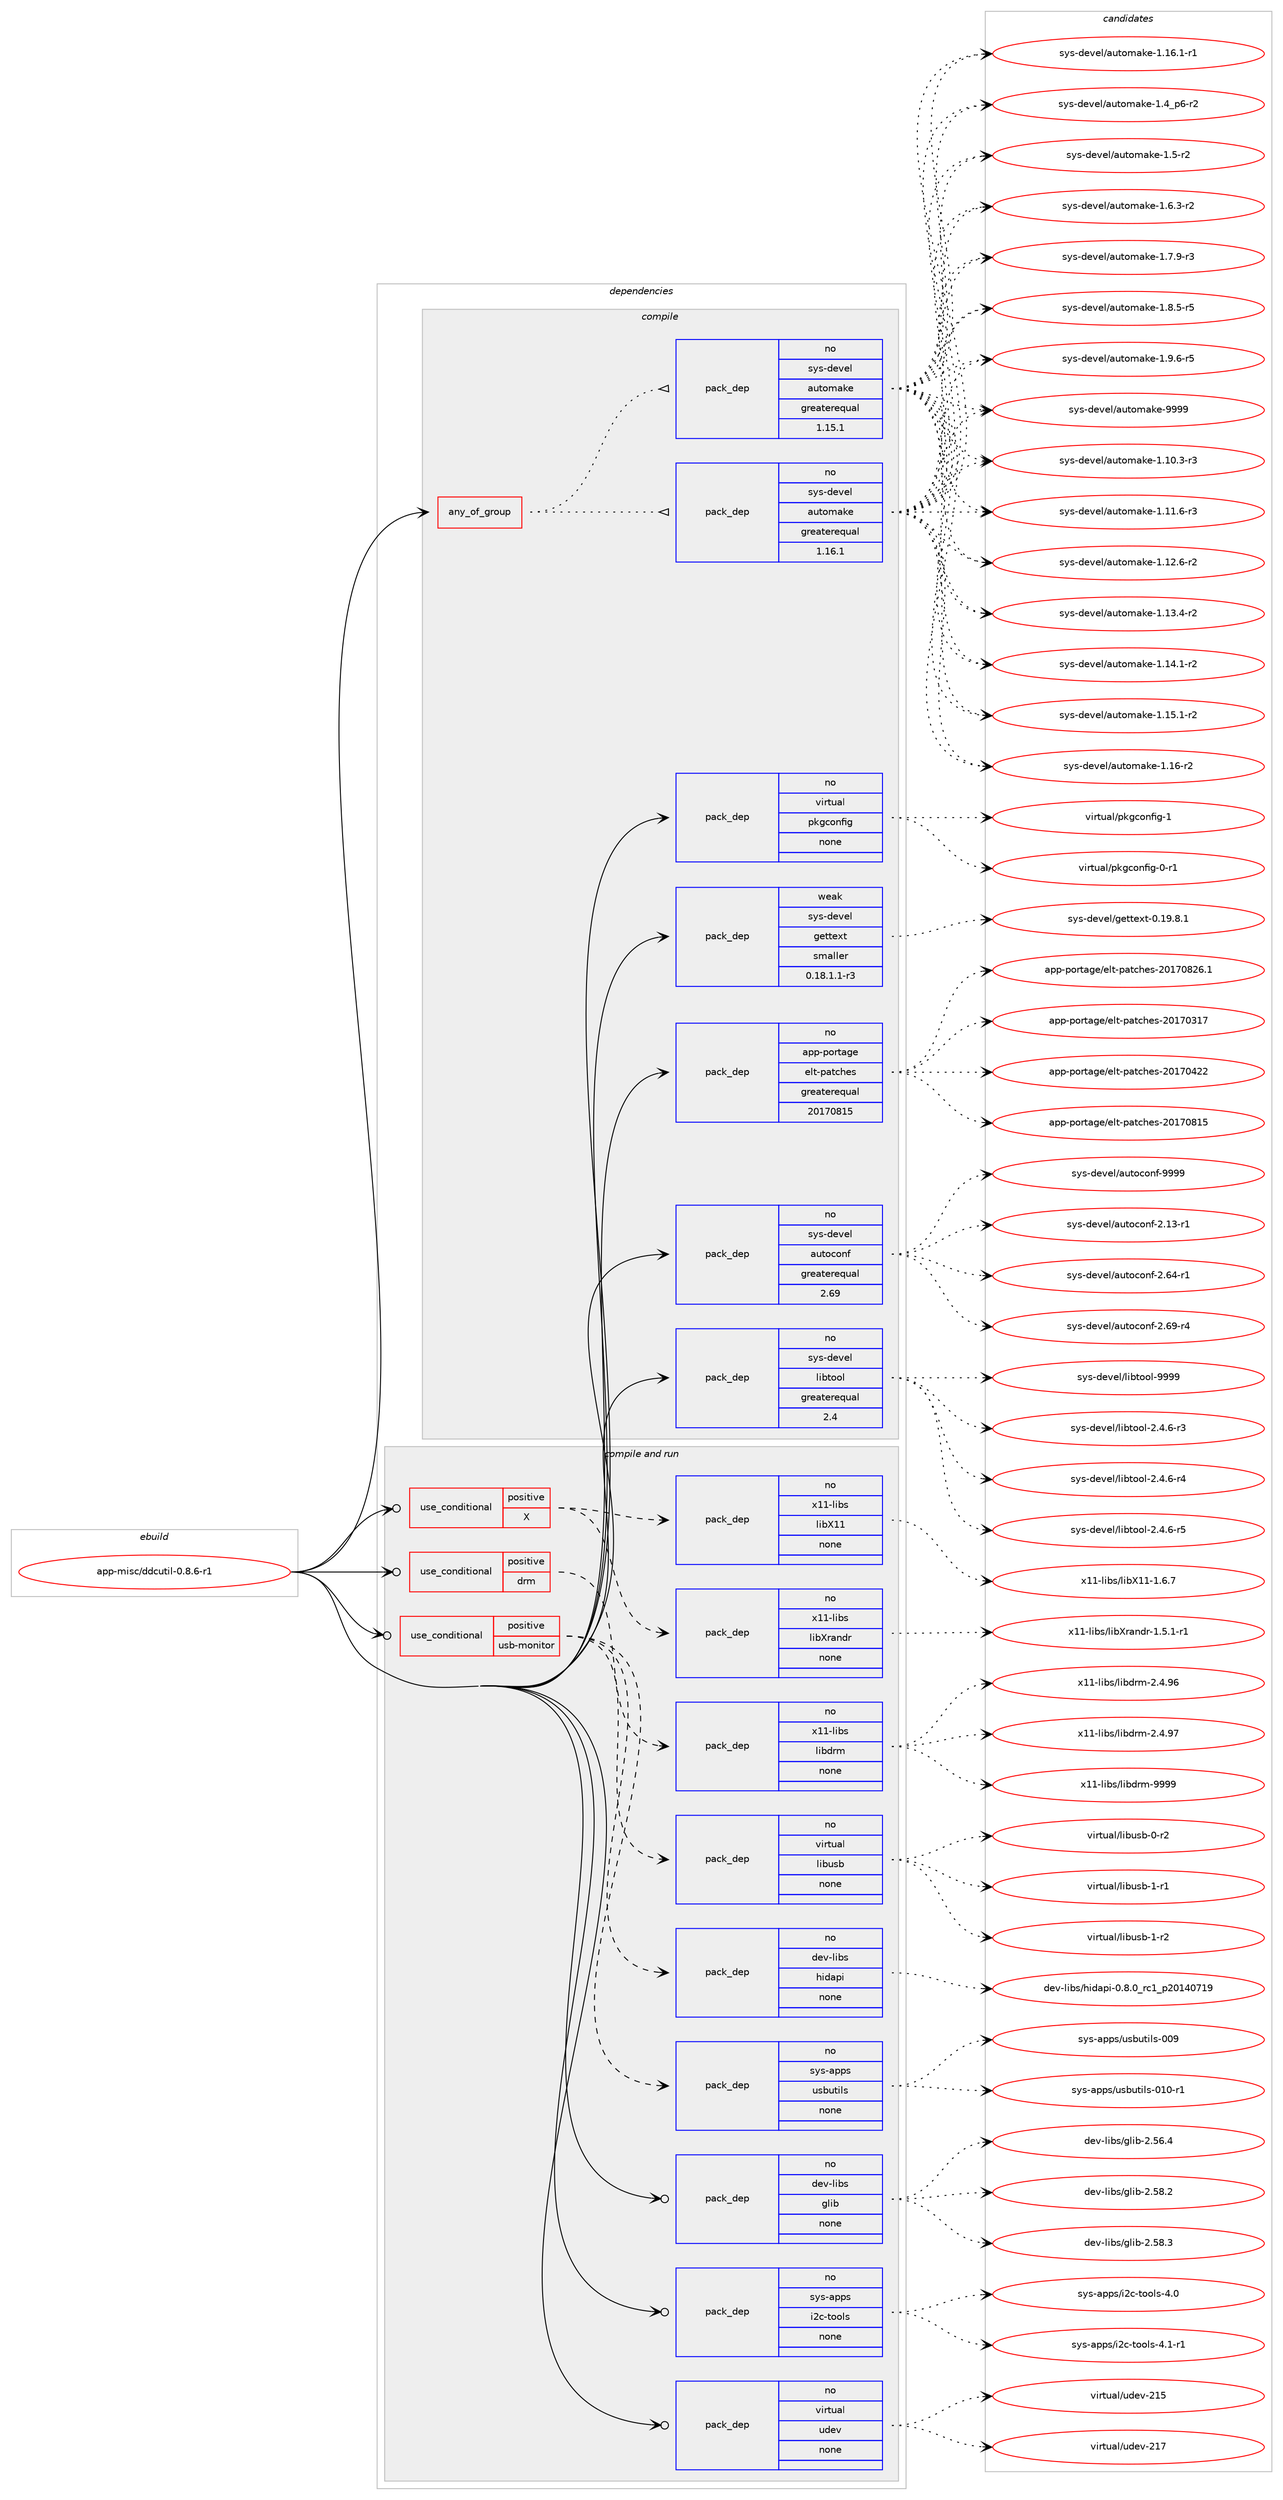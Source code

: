 digraph prolog {

# *************
# Graph options
# *************

newrank=true;
concentrate=true;
compound=true;
graph [rankdir=LR,fontname=Helvetica,fontsize=10,ranksep=1.5];#, ranksep=2.5, nodesep=0.2];
edge  [arrowhead=vee];
node  [fontname=Helvetica,fontsize=10];

# **********
# The ebuild
# **********

subgraph cluster_leftcol {
color=gray;
rank=same;
label=<<i>ebuild</i>>;
id [label="app-misc/ddcutil-0.8.6-r1", color=red, width=4, href="../app-misc/ddcutil-0.8.6-r1.svg"];
}

# ****************
# The dependencies
# ****************

subgraph cluster_midcol {
color=gray;
label=<<i>dependencies</i>>;
subgraph cluster_compile {
fillcolor="#eeeeee";
style=filled;
label=<<i>compile</i>>;
subgraph any19660 {
dependency1298396 [label=<<TABLE BORDER="0" CELLBORDER="1" CELLSPACING="0" CELLPADDING="4"><TR><TD CELLPADDING="10">any_of_group</TD></TR></TABLE>>, shape=none, color=red];subgraph pack925000 {
dependency1298397 [label=<<TABLE BORDER="0" CELLBORDER="1" CELLSPACING="0" CELLPADDING="4" WIDTH="220"><TR><TD ROWSPAN="6" CELLPADDING="30">pack_dep</TD></TR><TR><TD WIDTH="110">no</TD></TR><TR><TD>sys-devel</TD></TR><TR><TD>automake</TD></TR><TR><TD>greaterequal</TD></TR><TR><TD>1.16.1</TD></TR></TABLE>>, shape=none, color=blue];
}
dependency1298396:e -> dependency1298397:w [weight=20,style="dotted",arrowhead="oinv"];
subgraph pack925001 {
dependency1298398 [label=<<TABLE BORDER="0" CELLBORDER="1" CELLSPACING="0" CELLPADDING="4" WIDTH="220"><TR><TD ROWSPAN="6" CELLPADDING="30">pack_dep</TD></TR><TR><TD WIDTH="110">no</TD></TR><TR><TD>sys-devel</TD></TR><TR><TD>automake</TD></TR><TR><TD>greaterequal</TD></TR><TR><TD>1.15.1</TD></TR></TABLE>>, shape=none, color=blue];
}
dependency1298396:e -> dependency1298398:w [weight=20,style="dotted",arrowhead="oinv"];
}
id:e -> dependency1298396:w [weight=20,style="solid",arrowhead="vee"];
subgraph pack925002 {
dependency1298399 [label=<<TABLE BORDER="0" CELLBORDER="1" CELLSPACING="0" CELLPADDING="4" WIDTH="220"><TR><TD ROWSPAN="6" CELLPADDING="30">pack_dep</TD></TR><TR><TD WIDTH="110">no</TD></TR><TR><TD>app-portage</TD></TR><TR><TD>elt-patches</TD></TR><TR><TD>greaterequal</TD></TR><TR><TD>20170815</TD></TR></TABLE>>, shape=none, color=blue];
}
id:e -> dependency1298399:w [weight=20,style="solid",arrowhead="vee"];
subgraph pack925003 {
dependency1298400 [label=<<TABLE BORDER="0" CELLBORDER="1" CELLSPACING="0" CELLPADDING="4" WIDTH="220"><TR><TD ROWSPAN="6" CELLPADDING="30">pack_dep</TD></TR><TR><TD WIDTH="110">no</TD></TR><TR><TD>sys-devel</TD></TR><TR><TD>autoconf</TD></TR><TR><TD>greaterequal</TD></TR><TR><TD>2.69</TD></TR></TABLE>>, shape=none, color=blue];
}
id:e -> dependency1298400:w [weight=20,style="solid",arrowhead="vee"];
subgraph pack925004 {
dependency1298401 [label=<<TABLE BORDER="0" CELLBORDER="1" CELLSPACING="0" CELLPADDING="4" WIDTH="220"><TR><TD ROWSPAN="6" CELLPADDING="30">pack_dep</TD></TR><TR><TD WIDTH="110">no</TD></TR><TR><TD>sys-devel</TD></TR><TR><TD>libtool</TD></TR><TR><TD>greaterequal</TD></TR><TR><TD>2.4</TD></TR></TABLE>>, shape=none, color=blue];
}
id:e -> dependency1298401:w [weight=20,style="solid",arrowhead="vee"];
subgraph pack925005 {
dependency1298402 [label=<<TABLE BORDER="0" CELLBORDER="1" CELLSPACING="0" CELLPADDING="4" WIDTH="220"><TR><TD ROWSPAN="6" CELLPADDING="30">pack_dep</TD></TR><TR><TD WIDTH="110">no</TD></TR><TR><TD>virtual</TD></TR><TR><TD>pkgconfig</TD></TR><TR><TD>none</TD></TR><TR><TD></TD></TR></TABLE>>, shape=none, color=blue];
}
id:e -> dependency1298402:w [weight=20,style="solid",arrowhead="vee"];
subgraph pack925006 {
dependency1298403 [label=<<TABLE BORDER="0" CELLBORDER="1" CELLSPACING="0" CELLPADDING="4" WIDTH="220"><TR><TD ROWSPAN="6" CELLPADDING="30">pack_dep</TD></TR><TR><TD WIDTH="110">weak</TD></TR><TR><TD>sys-devel</TD></TR><TR><TD>gettext</TD></TR><TR><TD>smaller</TD></TR><TR><TD>0.18.1.1-r3</TD></TR></TABLE>>, shape=none, color=blue];
}
id:e -> dependency1298403:w [weight=20,style="solid",arrowhead="vee"];
}
subgraph cluster_compileandrun {
fillcolor="#eeeeee";
style=filled;
label=<<i>compile and run</i>>;
subgraph cond353194 {
dependency1298404 [label=<<TABLE BORDER="0" CELLBORDER="1" CELLSPACING="0" CELLPADDING="4"><TR><TD ROWSPAN="3" CELLPADDING="10">use_conditional</TD></TR><TR><TD>positive</TD></TR><TR><TD>X</TD></TR></TABLE>>, shape=none, color=red];
subgraph pack925007 {
dependency1298405 [label=<<TABLE BORDER="0" CELLBORDER="1" CELLSPACING="0" CELLPADDING="4" WIDTH="220"><TR><TD ROWSPAN="6" CELLPADDING="30">pack_dep</TD></TR><TR><TD WIDTH="110">no</TD></TR><TR><TD>x11-libs</TD></TR><TR><TD>libXrandr</TD></TR><TR><TD>none</TD></TR><TR><TD></TD></TR></TABLE>>, shape=none, color=blue];
}
dependency1298404:e -> dependency1298405:w [weight=20,style="dashed",arrowhead="vee"];
subgraph pack925008 {
dependency1298406 [label=<<TABLE BORDER="0" CELLBORDER="1" CELLSPACING="0" CELLPADDING="4" WIDTH="220"><TR><TD ROWSPAN="6" CELLPADDING="30">pack_dep</TD></TR><TR><TD WIDTH="110">no</TD></TR><TR><TD>x11-libs</TD></TR><TR><TD>libX11</TD></TR><TR><TD>none</TD></TR><TR><TD></TD></TR></TABLE>>, shape=none, color=blue];
}
dependency1298404:e -> dependency1298406:w [weight=20,style="dashed",arrowhead="vee"];
}
id:e -> dependency1298404:w [weight=20,style="solid",arrowhead="odotvee"];
subgraph cond353195 {
dependency1298407 [label=<<TABLE BORDER="0" CELLBORDER="1" CELLSPACING="0" CELLPADDING="4"><TR><TD ROWSPAN="3" CELLPADDING="10">use_conditional</TD></TR><TR><TD>positive</TD></TR><TR><TD>drm</TD></TR></TABLE>>, shape=none, color=red];
subgraph pack925009 {
dependency1298408 [label=<<TABLE BORDER="0" CELLBORDER="1" CELLSPACING="0" CELLPADDING="4" WIDTH="220"><TR><TD ROWSPAN="6" CELLPADDING="30">pack_dep</TD></TR><TR><TD WIDTH="110">no</TD></TR><TR><TD>x11-libs</TD></TR><TR><TD>libdrm</TD></TR><TR><TD>none</TD></TR><TR><TD></TD></TR></TABLE>>, shape=none, color=blue];
}
dependency1298407:e -> dependency1298408:w [weight=20,style="dashed",arrowhead="vee"];
}
id:e -> dependency1298407:w [weight=20,style="solid",arrowhead="odotvee"];
subgraph cond353196 {
dependency1298409 [label=<<TABLE BORDER="0" CELLBORDER="1" CELLSPACING="0" CELLPADDING="4"><TR><TD ROWSPAN="3" CELLPADDING="10">use_conditional</TD></TR><TR><TD>positive</TD></TR><TR><TD>usb-monitor</TD></TR></TABLE>>, shape=none, color=red];
subgraph pack925010 {
dependency1298410 [label=<<TABLE BORDER="0" CELLBORDER="1" CELLSPACING="0" CELLPADDING="4" WIDTH="220"><TR><TD ROWSPAN="6" CELLPADDING="30">pack_dep</TD></TR><TR><TD WIDTH="110">no</TD></TR><TR><TD>dev-libs</TD></TR><TR><TD>hidapi</TD></TR><TR><TD>none</TD></TR><TR><TD></TD></TR></TABLE>>, shape=none, color=blue];
}
dependency1298409:e -> dependency1298410:w [weight=20,style="dashed",arrowhead="vee"];
subgraph pack925011 {
dependency1298411 [label=<<TABLE BORDER="0" CELLBORDER="1" CELLSPACING="0" CELLPADDING="4" WIDTH="220"><TR><TD ROWSPAN="6" CELLPADDING="30">pack_dep</TD></TR><TR><TD WIDTH="110">no</TD></TR><TR><TD>virtual</TD></TR><TR><TD>libusb</TD></TR><TR><TD>none</TD></TR><TR><TD></TD></TR></TABLE>>, shape=none, color=blue];
}
dependency1298409:e -> dependency1298411:w [weight=20,style="dashed",arrowhead="vee"];
subgraph pack925012 {
dependency1298412 [label=<<TABLE BORDER="0" CELLBORDER="1" CELLSPACING="0" CELLPADDING="4" WIDTH="220"><TR><TD ROWSPAN="6" CELLPADDING="30">pack_dep</TD></TR><TR><TD WIDTH="110">no</TD></TR><TR><TD>sys-apps</TD></TR><TR><TD>usbutils</TD></TR><TR><TD>none</TD></TR><TR><TD></TD></TR></TABLE>>, shape=none, color=blue];
}
dependency1298409:e -> dependency1298412:w [weight=20,style="dashed",arrowhead="vee"];
}
id:e -> dependency1298409:w [weight=20,style="solid",arrowhead="odotvee"];
subgraph pack925013 {
dependency1298413 [label=<<TABLE BORDER="0" CELLBORDER="1" CELLSPACING="0" CELLPADDING="4" WIDTH="220"><TR><TD ROWSPAN="6" CELLPADDING="30">pack_dep</TD></TR><TR><TD WIDTH="110">no</TD></TR><TR><TD>dev-libs</TD></TR><TR><TD>glib</TD></TR><TR><TD>none</TD></TR><TR><TD></TD></TR></TABLE>>, shape=none, color=blue];
}
id:e -> dependency1298413:w [weight=20,style="solid",arrowhead="odotvee"];
subgraph pack925014 {
dependency1298414 [label=<<TABLE BORDER="0" CELLBORDER="1" CELLSPACING="0" CELLPADDING="4" WIDTH="220"><TR><TD ROWSPAN="6" CELLPADDING="30">pack_dep</TD></TR><TR><TD WIDTH="110">no</TD></TR><TR><TD>sys-apps</TD></TR><TR><TD>i2c-tools</TD></TR><TR><TD>none</TD></TR><TR><TD></TD></TR></TABLE>>, shape=none, color=blue];
}
id:e -> dependency1298414:w [weight=20,style="solid",arrowhead="odotvee"];
subgraph pack925015 {
dependency1298415 [label=<<TABLE BORDER="0" CELLBORDER="1" CELLSPACING="0" CELLPADDING="4" WIDTH="220"><TR><TD ROWSPAN="6" CELLPADDING="30">pack_dep</TD></TR><TR><TD WIDTH="110">no</TD></TR><TR><TD>virtual</TD></TR><TR><TD>udev</TD></TR><TR><TD>none</TD></TR><TR><TD></TD></TR></TABLE>>, shape=none, color=blue];
}
id:e -> dependency1298415:w [weight=20,style="solid",arrowhead="odotvee"];
}
subgraph cluster_run {
fillcolor="#eeeeee";
style=filled;
label=<<i>run</i>>;
}
}

# **************
# The candidates
# **************

subgraph cluster_choices {
rank=same;
color=gray;
label=<<i>candidates</i>>;

subgraph choice925000 {
color=black;
nodesep=1;
choice11512111545100101118101108479711711611110997107101454946494846514511451 [label="sys-devel/automake-1.10.3-r3", color=red, width=4,href="../sys-devel/automake-1.10.3-r3.svg"];
choice11512111545100101118101108479711711611110997107101454946494946544511451 [label="sys-devel/automake-1.11.6-r3", color=red, width=4,href="../sys-devel/automake-1.11.6-r3.svg"];
choice11512111545100101118101108479711711611110997107101454946495046544511450 [label="sys-devel/automake-1.12.6-r2", color=red, width=4,href="../sys-devel/automake-1.12.6-r2.svg"];
choice11512111545100101118101108479711711611110997107101454946495146524511450 [label="sys-devel/automake-1.13.4-r2", color=red, width=4,href="../sys-devel/automake-1.13.4-r2.svg"];
choice11512111545100101118101108479711711611110997107101454946495246494511450 [label="sys-devel/automake-1.14.1-r2", color=red, width=4,href="../sys-devel/automake-1.14.1-r2.svg"];
choice11512111545100101118101108479711711611110997107101454946495346494511450 [label="sys-devel/automake-1.15.1-r2", color=red, width=4,href="../sys-devel/automake-1.15.1-r2.svg"];
choice1151211154510010111810110847971171161111099710710145494649544511450 [label="sys-devel/automake-1.16-r2", color=red, width=4,href="../sys-devel/automake-1.16-r2.svg"];
choice11512111545100101118101108479711711611110997107101454946495446494511449 [label="sys-devel/automake-1.16.1-r1", color=red, width=4,href="../sys-devel/automake-1.16.1-r1.svg"];
choice115121115451001011181011084797117116111109971071014549465295112544511450 [label="sys-devel/automake-1.4_p6-r2", color=red, width=4,href="../sys-devel/automake-1.4_p6-r2.svg"];
choice11512111545100101118101108479711711611110997107101454946534511450 [label="sys-devel/automake-1.5-r2", color=red, width=4,href="../sys-devel/automake-1.5-r2.svg"];
choice115121115451001011181011084797117116111109971071014549465446514511450 [label="sys-devel/automake-1.6.3-r2", color=red, width=4,href="../sys-devel/automake-1.6.3-r2.svg"];
choice115121115451001011181011084797117116111109971071014549465546574511451 [label="sys-devel/automake-1.7.9-r3", color=red, width=4,href="../sys-devel/automake-1.7.9-r3.svg"];
choice115121115451001011181011084797117116111109971071014549465646534511453 [label="sys-devel/automake-1.8.5-r5", color=red, width=4,href="../sys-devel/automake-1.8.5-r5.svg"];
choice115121115451001011181011084797117116111109971071014549465746544511453 [label="sys-devel/automake-1.9.6-r5", color=red, width=4,href="../sys-devel/automake-1.9.6-r5.svg"];
choice115121115451001011181011084797117116111109971071014557575757 [label="sys-devel/automake-9999", color=red, width=4,href="../sys-devel/automake-9999.svg"];
dependency1298397:e -> choice11512111545100101118101108479711711611110997107101454946494846514511451:w [style=dotted,weight="100"];
dependency1298397:e -> choice11512111545100101118101108479711711611110997107101454946494946544511451:w [style=dotted,weight="100"];
dependency1298397:e -> choice11512111545100101118101108479711711611110997107101454946495046544511450:w [style=dotted,weight="100"];
dependency1298397:e -> choice11512111545100101118101108479711711611110997107101454946495146524511450:w [style=dotted,weight="100"];
dependency1298397:e -> choice11512111545100101118101108479711711611110997107101454946495246494511450:w [style=dotted,weight="100"];
dependency1298397:e -> choice11512111545100101118101108479711711611110997107101454946495346494511450:w [style=dotted,weight="100"];
dependency1298397:e -> choice1151211154510010111810110847971171161111099710710145494649544511450:w [style=dotted,weight="100"];
dependency1298397:e -> choice11512111545100101118101108479711711611110997107101454946495446494511449:w [style=dotted,weight="100"];
dependency1298397:e -> choice115121115451001011181011084797117116111109971071014549465295112544511450:w [style=dotted,weight="100"];
dependency1298397:e -> choice11512111545100101118101108479711711611110997107101454946534511450:w [style=dotted,weight="100"];
dependency1298397:e -> choice115121115451001011181011084797117116111109971071014549465446514511450:w [style=dotted,weight="100"];
dependency1298397:e -> choice115121115451001011181011084797117116111109971071014549465546574511451:w [style=dotted,weight="100"];
dependency1298397:e -> choice115121115451001011181011084797117116111109971071014549465646534511453:w [style=dotted,weight="100"];
dependency1298397:e -> choice115121115451001011181011084797117116111109971071014549465746544511453:w [style=dotted,weight="100"];
dependency1298397:e -> choice115121115451001011181011084797117116111109971071014557575757:w [style=dotted,weight="100"];
}
subgraph choice925001 {
color=black;
nodesep=1;
choice11512111545100101118101108479711711611110997107101454946494846514511451 [label="sys-devel/automake-1.10.3-r3", color=red, width=4,href="../sys-devel/automake-1.10.3-r3.svg"];
choice11512111545100101118101108479711711611110997107101454946494946544511451 [label="sys-devel/automake-1.11.6-r3", color=red, width=4,href="../sys-devel/automake-1.11.6-r3.svg"];
choice11512111545100101118101108479711711611110997107101454946495046544511450 [label="sys-devel/automake-1.12.6-r2", color=red, width=4,href="../sys-devel/automake-1.12.6-r2.svg"];
choice11512111545100101118101108479711711611110997107101454946495146524511450 [label="sys-devel/automake-1.13.4-r2", color=red, width=4,href="../sys-devel/automake-1.13.4-r2.svg"];
choice11512111545100101118101108479711711611110997107101454946495246494511450 [label="sys-devel/automake-1.14.1-r2", color=red, width=4,href="../sys-devel/automake-1.14.1-r2.svg"];
choice11512111545100101118101108479711711611110997107101454946495346494511450 [label="sys-devel/automake-1.15.1-r2", color=red, width=4,href="../sys-devel/automake-1.15.1-r2.svg"];
choice1151211154510010111810110847971171161111099710710145494649544511450 [label="sys-devel/automake-1.16-r2", color=red, width=4,href="../sys-devel/automake-1.16-r2.svg"];
choice11512111545100101118101108479711711611110997107101454946495446494511449 [label="sys-devel/automake-1.16.1-r1", color=red, width=4,href="../sys-devel/automake-1.16.1-r1.svg"];
choice115121115451001011181011084797117116111109971071014549465295112544511450 [label="sys-devel/automake-1.4_p6-r2", color=red, width=4,href="../sys-devel/automake-1.4_p6-r2.svg"];
choice11512111545100101118101108479711711611110997107101454946534511450 [label="sys-devel/automake-1.5-r2", color=red, width=4,href="../sys-devel/automake-1.5-r2.svg"];
choice115121115451001011181011084797117116111109971071014549465446514511450 [label="sys-devel/automake-1.6.3-r2", color=red, width=4,href="../sys-devel/automake-1.6.3-r2.svg"];
choice115121115451001011181011084797117116111109971071014549465546574511451 [label="sys-devel/automake-1.7.9-r3", color=red, width=4,href="../sys-devel/automake-1.7.9-r3.svg"];
choice115121115451001011181011084797117116111109971071014549465646534511453 [label="sys-devel/automake-1.8.5-r5", color=red, width=4,href="../sys-devel/automake-1.8.5-r5.svg"];
choice115121115451001011181011084797117116111109971071014549465746544511453 [label="sys-devel/automake-1.9.6-r5", color=red, width=4,href="../sys-devel/automake-1.9.6-r5.svg"];
choice115121115451001011181011084797117116111109971071014557575757 [label="sys-devel/automake-9999", color=red, width=4,href="../sys-devel/automake-9999.svg"];
dependency1298398:e -> choice11512111545100101118101108479711711611110997107101454946494846514511451:w [style=dotted,weight="100"];
dependency1298398:e -> choice11512111545100101118101108479711711611110997107101454946494946544511451:w [style=dotted,weight="100"];
dependency1298398:e -> choice11512111545100101118101108479711711611110997107101454946495046544511450:w [style=dotted,weight="100"];
dependency1298398:e -> choice11512111545100101118101108479711711611110997107101454946495146524511450:w [style=dotted,weight="100"];
dependency1298398:e -> choice11512111545100101118101108479711711611110997107101454946495246494511450:w [style=dotted,weight="100"];
dependency1298398:e -> choice11512111545100101118101108479711711611110997107101454946495346494511450:w [style=dotted,weight="100"];
dependency1298398:e -> choice1151211154510010111810110847971171161111099710710145494649544511450:w [style=dotted,weight="100"];
dependency1298398:e -> choice11512111545100101118101108479711711611110997107101454946495446494511449:w [style=dotted,weight="100"];
dependency1298398:e -> choice115121115451001011181011084797117116111109971071014549465295112544511450:w [style=dotted,weight="100"];
dependency1298398:e -> choice11512111545100101118101108479711711611110997107101454946534511450:w [style=dotted,weight="100"];
dependency1298398:e -> choice115121115451001011181011084797117116111109971071014549465446514511450:w [style=dotted,weight="100"];
dependency1298398:e -> choice115121115451001011181011084797117116111109971071014549465546574511451:w [style=dotted,weight="100"];
dependency1298398:e -> choice115121115451001011181011084797117116111109971071014549465646534511453:w [style=dotted,weight="100"];
dependency1298398:e -> choice115121115451001011181011084797117116111109971071014549465746544511453:w [style=dotted,weight="100"];
dependency1298398:e -> choice115121115451001011181011084797117116111109971071014557575757:w [style=dotted,weight="100"];
}
subgraph choice925002 {
color=black;
nodesep=1;
choice97112112451121111141169710310147101108116451129711699104101115455048495548514955 [label="app-portage/elt-patches-20170317", color=red, width=4,href="../app-portage/elt-patches-20170317.svg"];
choice97112112451121111141169710310147101108116451129711699104101115455048495548525050 [label="app-portage/elt-patches-20170422", color=red, width=4,href="../app-portage/elt-patches-20170422.svg"];
choice97112112451121111141169710310147101108116451129711699104101115455048495548564953 [label="app-portage/elt-patches-20170815", color=red, width=4,href="../app-portage/elt-patches-20170815.svg"];
choice971121124511211111411697103101471011081164511297116991041011154550484955485650544649 [label="app-portage/elt-patches-20170826.1", color=red, width=4,href="../app-portage/elt-patches-20170826.1.svg"];
dependency1298399:e -> choice97112112451121111141169710310147101108116451129711699104101115455048495548514955:w [style=dotted,weight="100"];
dependency1298399:e -> choice97112112451121111141169710310147101108116451129711699104101115455048495548525050:w [style=dotted,weight="100"];
dependency1298399:e -> choice97112112451121111141169710310147101108116451129711699104101115455048495548564953:w [style=dotted,weight="100"];
dependency1298399:e -> choice971121124511211111411697103101471011081164511297116991041011154550484955485650544649:w [style=dotted,weight="100"];
}
subgraph choice925003 {
color=black;
nodesep=1;
choice1151211154510010111810110847971171161119911111010245504649514511449 [label="sys-devel/autoconf-2.13-r1", color=red, width=4,href="../sys-devel/autoconf-2.13-r1.svg"];
choice1151211154510010111810110847971171161119911111010245504654524511449 [label="sys-devel/autoconf-2.64-r1", color=red, width=4,href="../sys-devel/autoconf-2.64-r1.svg"];
choice1151211154510010111810110847971171161119911111010245504654574511452 [label="sys-devel/autoconf-2.69-r4", color=red, width=4,href="../sys-devel/autoconf-2.69-r4.svg"];
choice115121115451001011181011084797117116111991111101024557575757 [label="sys-devel/autoconf-9999", color=red, width=4,href="../sys-devel/autoconf-9999.svg"];
dependency1298400:e -> choice1151211154510010111810110847971171161119911111010245504649514511449:w [style=dotted,weight="100"];
dependency1298400:e -> choice1151211154510010111810110847971171161119911111010245504654524511449:w [style=dotted,weight="100"];
dependency1298400:e -> choice1151211154510010111810110847971171161119911111010245504654574511452:w [style=dotted,weight="100"];
dependency1298400:e -> choice115121115451001011181011084797117116111991111101024557575757:w [style=dotted,weight="100"];
}
subgraph choice925004 {
color=black;
nodesep=1;
choice1151211154510010111810110847108105981161111111084550465246544511451 [label="sys-devel/libtool-2.4.6-r3", color=red, width=4,href="../sys-devel/libtool-2.4.6-r3.svg"];
choice1151211154510010111810110847108105981161111111084550465246544511452 [label="sys-devel/libtool-2.4.6-r4", color=red, width=4,href="../sys-devel/libtool-2.4.6-r4.svg"];
choice1151211154510010111810110847108105981161111111084550465246544511453 [label="sys-devel/libtool-2.4.6-r5", color=red, width=4,href="../sys-devel/libtool-2.4.6-r5.svg"];
choice1151211154510010111810110847108105981161111111084557575757 [label="sys-devel/libtool-9999", color=red, width=4,href="../sys-devel/libtool-9999.svg"];
dependency1298401:e -> choice1151211154510010111810110847108105981161111111084550465246544511451:w [style=dotted,weight="100"];
dependency1298401:e -> choice1151211154510010111810110847108105981161111111084550465246544511452:w [style=dotted,weight="100"];
dependency1298401:e -> choice1151211154510010111810110847108105981161111111084550465246544511453:w [style=dotted,weight="100"];
dependency1298401:e -> choice1151211154510010111810110847108105981161111111084557575757:w [style=dotted,weight="100"];
}
subgraph choice925005 {
color=black;
nodesep=1;
choice11810511411611797108471121071039911111010210510345484511449 [label="virtual/pkgconfig-0-r1", color=red, width=4,href="../virtual/pkgconfig-0-r1.svg"];
choice1181051141161179710847112107103991111101021051034549 [label="virtual/pkgconfig-1", color=red, width=4,href="../virtual/pkgconfig-1.svg"];
dependency1298402:e -> choice11810511411611797108471121071039911111010210510345484511449:w [style=dotted,weight="100"];
dependency1298402:e -> choice1181051141161179710847112107103991111101021051034549:w [style=dotted,weight="100"];
}
subgraph choice925006 {
color=black;
nodesep=1;
choice1151211154510010111810110847103101116116101120116454846495746564649 [label="sys-devel/gettext-0.19.8.1", color=red, width=4,href="../sys-devel/gettext-0.19.8.1.svg"];
dependency1298403:e -> choice1151211154510010111810110847103101116116101120116454846495746564649:w [style=dotted,weight="100"];
}
subgraph choice925007 {
color=black;
nodesep=1;
choice12049494510810598115471081059888114971101001144549465346494511449 [label="x11-libs/libXrandr-1.5.1-r1", color=red, width=4,href="../x11-libs/libXrandr-1.5.1-r1.svg"];
dependency1298405:e -> choice12049494510810598115471081059888114971101001144549465346494511449:w [style=dotted,weight="100"];
}
subgraph choice925008 {
color=black;
nodesep=1;
choice120494945108105981154710810598884949454946544655 [label="x11-libs/libX11-1.6.7", color=red, width=4,href="../x11-libs/libX11-1.6.7.svg"];
dependency1298406:e -> choice120494945108105981154710810598884949454946544655:w [style=dotted,weight="100"];
}
subgraph choice925009 {
color=black;
nodesep=1;
choice12049494510810598115471081059810011410945504652465754 [label="x11-libs/libdrm-2.4.96", color=red, width=4,href="../x11-libs/libdrm-2.4.96.svg"];
choice12049494510810598115471081059810011410945504652465755 [label="x11-libs/libdrm-2.4.97", color=red, width=4,href="../x11-libs/libdrm-2.4.97.svg"];
choice1204949451081059811547108105981001141094557575757 [label="x11-libs/libdrm-9999", color=red, width=4,href="../x11-libs/libdrm-9999.svg"];
dependency1298408:e -> choice12049494510810598115471081059810011410945504652465754:w [style=dotted,weight="100"];
dependency1298408:e -> choice12049494510810598115471081059810011410945504652465755:w [style=dotted,weight="100"];
dependency1298408:e -> choice1204949451081059811547108105981001141094557575757:w [style=dotted,weight="100"];
}
subgraph choice925010 {
color=black;
nodesep=1;
choice10010111845108105981154710410510097112105454846564648951149949951125048495248554957 [label="dev-libs/hidapi-0.8.0_rc1_p20140719", color=red, width=4,href="../dev-libs/hidapi-0.8.0_rc1_p20140719.svg"];
dependency1298410:e -> choice10010111845108105981154710410510097112105454846564648951149949951125048495248554957:w [style=dotted,weight="100"];
}
subgraph choice925011 {
color=black;
nodesep=1;
choice1181051141161179710847108105981171159845484511450 [label="virtual/libusb-0-r2", color=red, width=4,href="../virtual/libusb-0-r2.svg"];
choice1181051141161179710847108105981171159845494511449 [label="virtual/libusb-1-r1", color=red, width=4,href="../virtual/libusb-1-r1.svg"];
choice1181051141161179710847108105981171159845494511450 [label="virtual/libusb-1-r2", color=red, width=4,href="../virtual/libusb-1-r2.svg"];
dependency1298411:e -> choice1181051141161179710847108105981171159845484511450:w [style=dotted,weight="100"];
dependency1298411:e -> choice1181051141161179710847108105981171159845494511449:w [style=dotted,weight="100"];
dependency1298411:e -> choice1181051141161179710847108105981171159845494511450:w [style=dotted,weight="100"];
}
subgraph choice925012 {
color=black;
nodesep=1;
choice1151211154597112112115471171159811711610510811545484857 [label="sys-apps/usbutils-009", color=red, width=4,href="../sys-apps/usbutils-009.svg"];
choice11512111545971121121154711711598117116105108115454849484511449 [label="sys-apps/usbutils-010-r1", color=red, width=4,href="../sys-apps/usbutils-010-r1.svg"];
dependency1298412:e -> choice1151211154597112112115471171159811711610510811545484857:w [style=dotted,weight="100"];
dependency1298412:e -> choice11512111545971121121154711711598117116105108115454849484511449:w [style=dotted,weight="100"];
}
subgraph choice925013 {
color=black;
nodesep=1;
choice1001011184510810598115471031081059845504653544652 [label="dev-libs/glib-2.56.4", color=red, width=4,href="../dev-libs/glib-2.56.4.svg"];
choice1001011184510810598115471031081059845504653564650 [label="dev-libs/glib-2.58.2", color=red, width=4,href="../dev-libs/glib-2.58.2.svg"];
choice1001011184510810598115471031081059845504653564651 [label="dev-libs/glib-2.58.3", color=red, width=4,href="../dev-libs/glib-2.58.3.svg"];
dependency1298413:e -> choice1001011184510810598115471031081059845504653544652:w [style=dotted,weight="100"];
dependency1298413:e -> choice1001011184510810598115471031081059845504653564650:w [style=dotted,weight="100"];
dependency1298413:e -> choice1001011184510810598115471031081059845504653564651:w [style=dotted,weight="100"];
}
subgraph choice925014 {
color=black;
nodesep=1;
choice11512111545971121121154710550994511611111110811545524648 [label="sys-apps/i2c-tools-4.0", color=red, width=4,href="../sys-apps/i2c-tools-4.0.svg"];
choice115121115459711211211547105509945116111111108115455246494511449 [label="sys-apps/i2c-tools-4.1-r1", color=red, width=4,href="../sys-apps/i2c-tools-4.1-r1.svg"];
dependency1298414:e -> choice11512111545971121121154710550994511611111110811545524648:w [style=dotted,weight="100"];
dependency1298414:e -> choice115121115459711211211547105509945116111111108115455246494511449:w [style=dotted,weight="100"];
}
subgraph choice925015 {
color=black;
nodesep=1;
choice118105114116117971084711710010111845504953 [label="virtual/udev-215", color=red, width=4,href="../virtual/udev-215.svg"];
choice118105114116117971084711710010111845504955 [label="virtual/udev-217", color=red, width=4,href="../virtual/udev-217.svg"];
dependency1298415:e -> choice118105114116117971084711710010111845504953:w [style=dotted,weight="100"];
dependency1298415:e -> choice118105114116117971084711710010111845504955:w [style=dotted,weight="100"];
}
}

}
